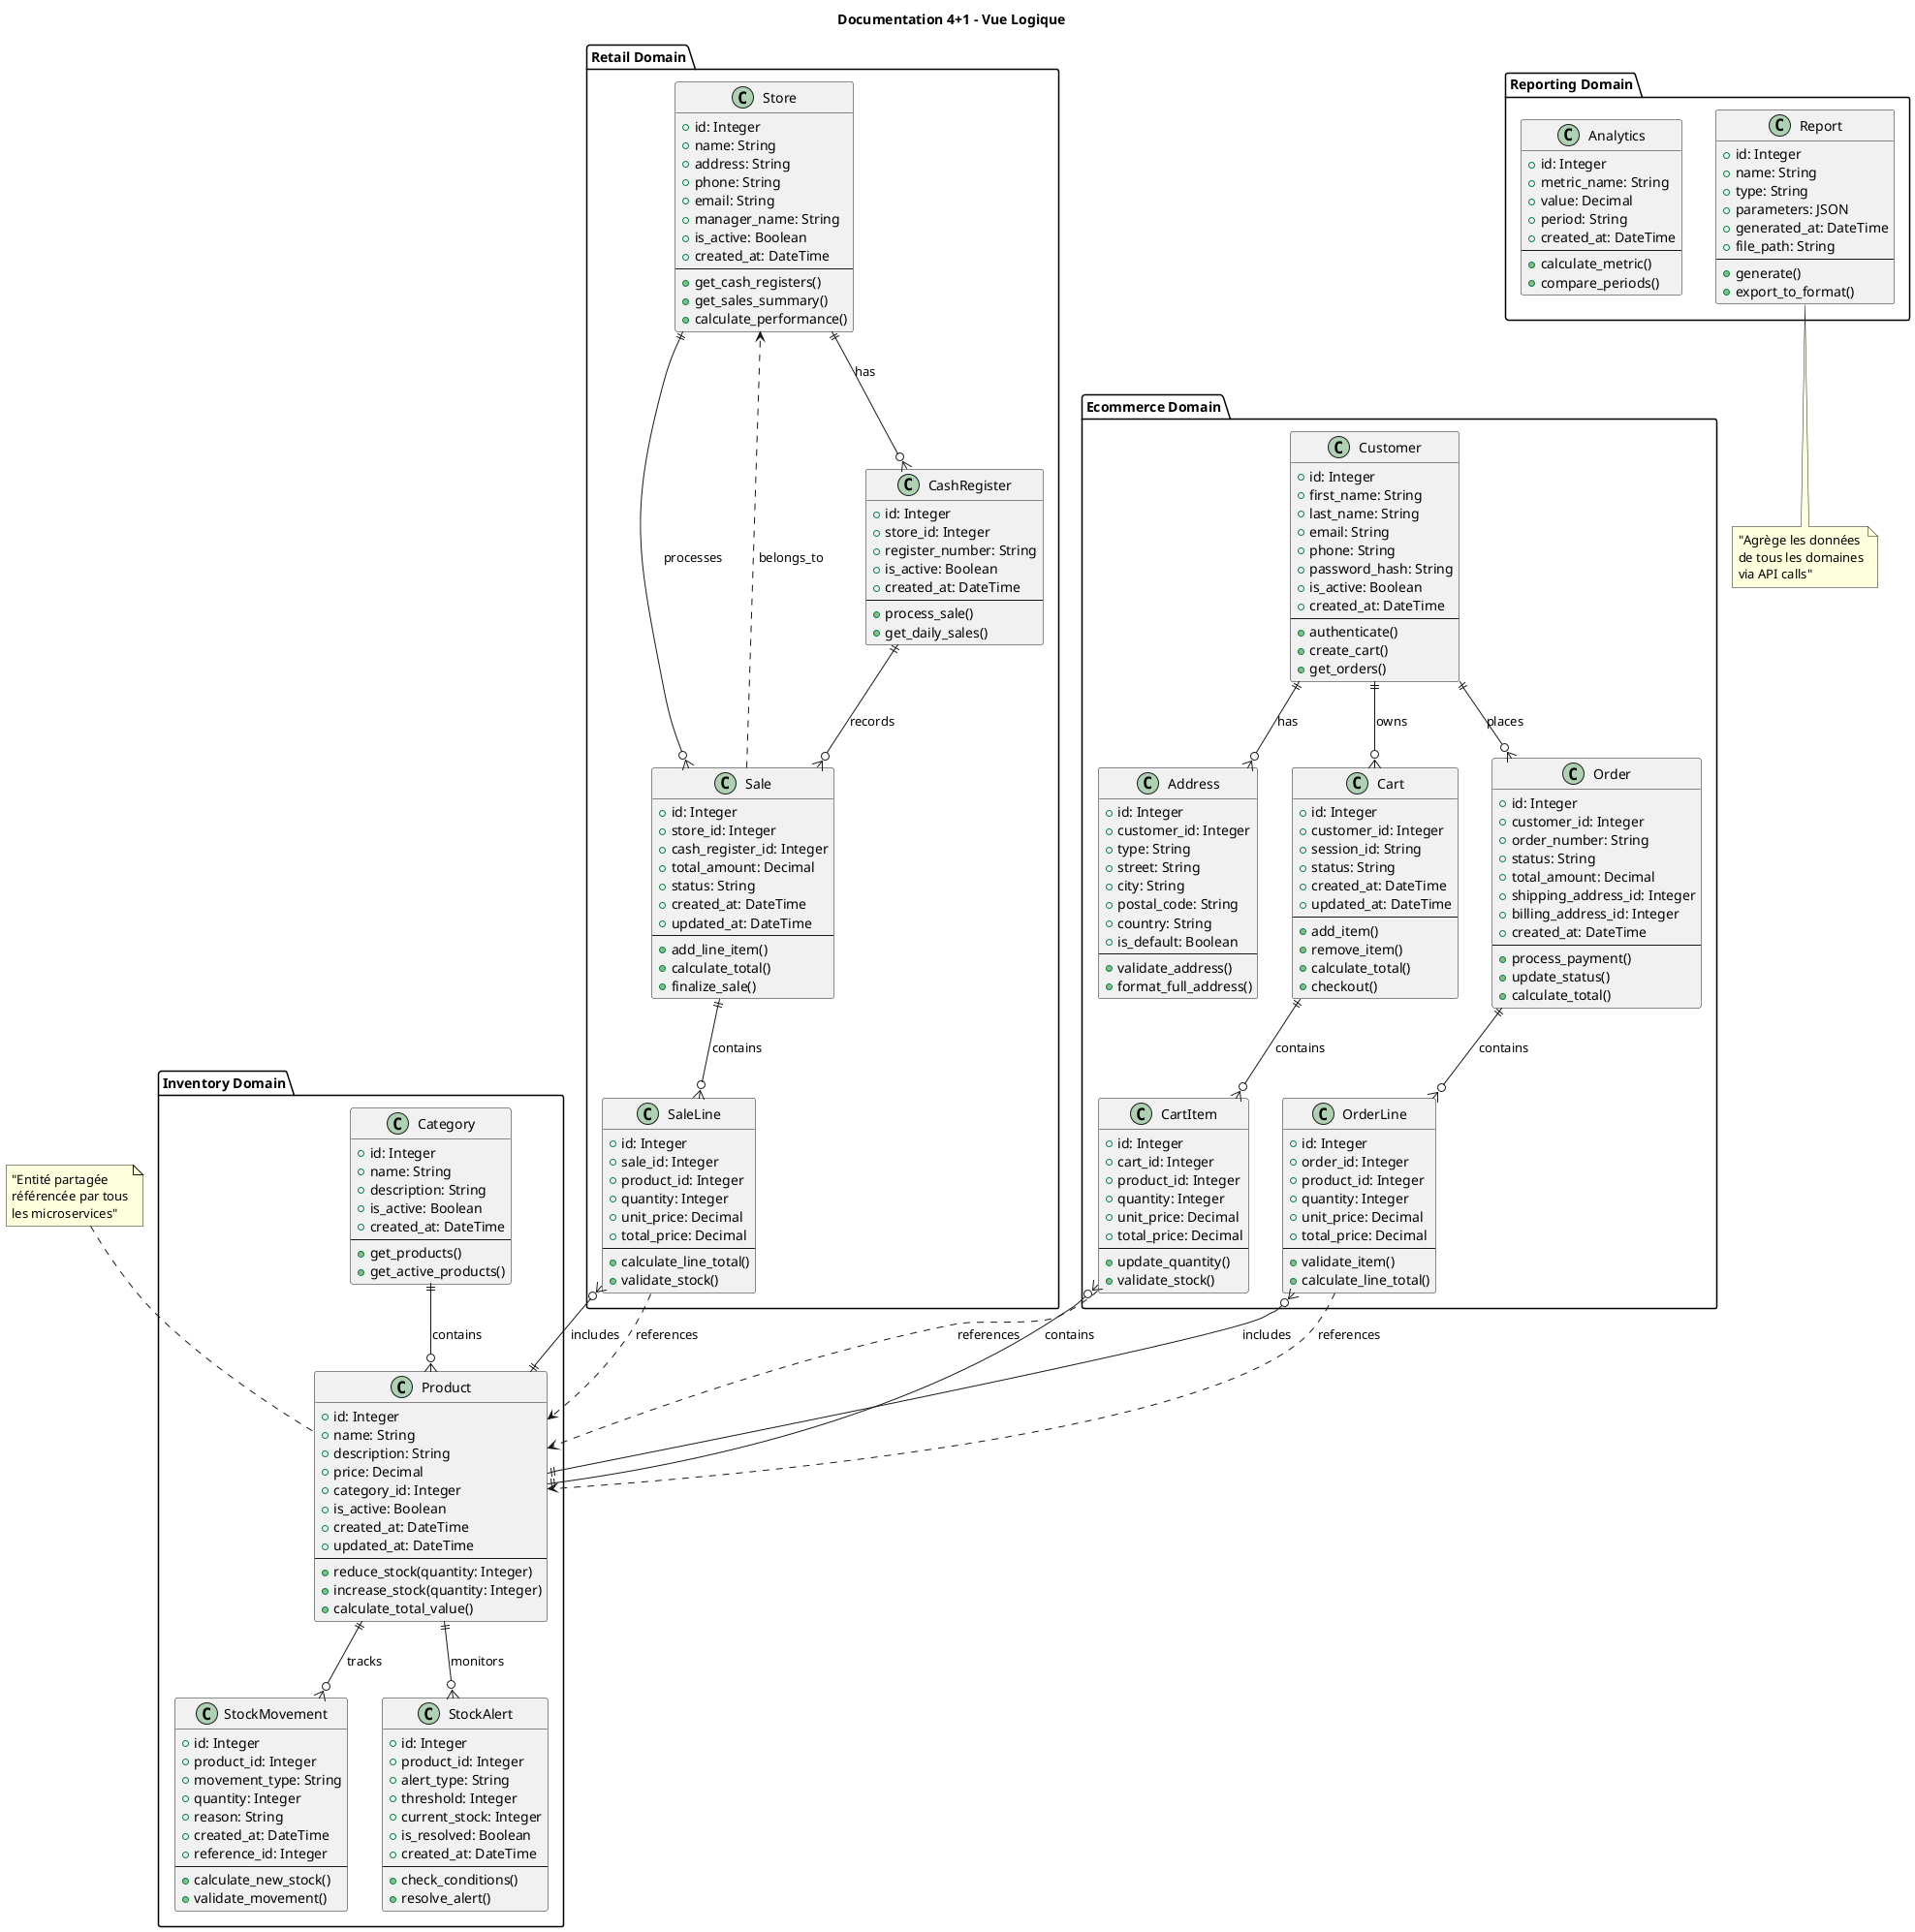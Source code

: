 @startuml vue-logique
!define RECTANGLE class

title Documentation 4+1 - Vue Logique

package "Inventory Domain" {
    RECTANGLE Product {
        +id: Integer
        +name: String
        +description: String
        +price: Decimal
        +category_id: Integer
        +is_active: Boolean
        +created_at: DateTime
        +updated_at: DateTime
        --
        +reduce_stock(quantity: Integer)
        +increase_stock(quantity: Integer)
        +calculate_total_value()
    }
    
    RECTANGLE Category {
        +id: Integer
        +name: String
        +description: String
        +is_active: Boolean
        +created_at: DateTime
        --
        +get_products()
        +get_active_products()
    }
    
    RECTANGLE StockMovement {
        +id: Integer
        +product_id: Integer
        +movement_type: String
        +quantity: Integer
        +reason: String
        +created_at: DateTime
        +reference_id: Integer
        --
        +calculate_new_stock()
        +validate_movement()
    }
    
    RECTANGLE StockAlert {
        +id: Integer
        +product_id: Integer
        +alert_type: String
        +threshold: Integer
        +current_stock: Integer
        +is_resolved: Boolean
        +created_at: DateTime
        --
        +check_conditions()
        +resolve_alert()
    }
}

package "Retail Domain" {
    RECTANGLE Store {
        +id: Integer
        +name: String
        +address: String
        +phone: String
        +email: String
        +manager_name: String
        +is_active: Boolean
        +created_at: DateTime
        --
        +get_cash_registers()
        +get_sales_summary()
        +calculate_performance()
    }
    
    RECTANGLE CashRegister {
        +id: Integer
        +store_id: Integer
        +register_number: String
        +is_active: Boolean
        +created_at: DateTime
        --
        +process_sale()
        +get_daily_sales()
    }
    
    RECTANGLE Sale {
        +id: Integer
        +store_id: Integer
        +cash_register_id: Integer
        +total_amount: Decimal
        +status: String
        +created_at: DateTime
        +updated_at: DateTime
        --
        +add_line_item()
        +calculate_total()
        +finalize_sale()
    }
    
    RECTANGLE SaleLine {
        +id: Integer
        +sale_id: Integer
        +product_id: Integer
        +quantity: Integer
        +unit_price: Decimal
        +total_price: Decimal
        --
        +calculate_line_total()
        +validate_stock()
    }
}

package "Ecommerce Domain" {
    RECTANGLE Customer {
        +id: Integer
        +first_name: String
        +last_name: String
        +email: String
        +phone: String
        +password_hash: String
        +is_active: Boolean
        +created_at: DateTime
        --
        +authenticate()
        +create_cart()
        +get_orders()
    }
    
    RECTANGLE Address {
        +id: Integer
        +customer_id: Integer
        +type: String
        +street: String
        +city: String
        +postal_code: String
        +country: String
        +is_default: Boolean
        --
        +validate_address()
        +format_full_address()
    }
    
    RECTANGLE Cart {
        +id: Integer
        +customer_id: Integer
        +session_id: String
        +status: String
        +created_at: DateTime
        +updated_at: DateTime
        --
        +add_item()
        +remove_item()
        +calculate_total()
        +checkout()
    }
    
    RECTANGLE CartItem {
        +id: Integer
        +cart_id: Integer
        +product_id: Integer
        +quantity: Integer
        +unit_price: Decimal
        +total_price: Decimal
        --
        +update_quantity()
        +validate_stock()
    }
    
    RECTANGLE Order {
        +id: Integer
        +customer_id: Integer
        +order_number: String
        +status: String
        +total_amount: Decimal
        +shipping_address_id: Integer
        +billing_address_id: Integer
        +created_at: DateTime
        --
        +process_payment()
        +update_status()
        +calculate_total()
    }
    
    RECTANGLE OrderLine {
        +id: Integer
        +order_id: Integer
        +product_id: Integer
        +quantity: Integer
        +unit_price: Decimal
        +total_price: Decimal
        --
        +validate_item()
        +calculate_line_total()
    }
}

package "Reporting Domain" {
    RECTANGLE Report {
        +id: Integer
        +name: String
        +type: String
        +parameters: JSON
        +generated_at: DateTime
        +file_path: String
        --
        +generate()
        +export_to_format()
    }
    
    RECTANGLE Analytics {
        +id: Integer
        +metric_name: String
        +value: Decimal
        +period: String
        +created_at: DateTime
        --
        +calculate_metric()
        +compare_periods()
    }
}

' Relations principales
Category ||--o{ Product : contains
Product ||--o{ StockMovement : tracks
Product ||--o{ StockAlert : monitors
Product ||--o{ SaleLine : includes
Product ||--o{ CartItem : contains
Product ||--o{ OrderLine : includes

Store ||--o{ CashRegister : has
Store ||--o{ Sale : processes
CashRegister ||--o{ Sale : records
Sale ||--o{ SaleLine : contains

Customer ||--o{ Address : has
Customer ||--o{ Cart : owns
Customer ||--o{ Order : places
Cart ||--o{ CartItem : contains
Order ||--o{ OrderLine : contains

' Relations inter-domaines (via API)
SaleLine ..> Product : references
CartItem ..> Product : references
OrderLine ..> Product : references
Sale ..> Store : belongs_to

note top of Product : "Entité partagée\nréférencée par tous\nles microservices"

note bottom of Report : "Agrège les données\nde tous les domaines\nvia API calls"

@enduml 